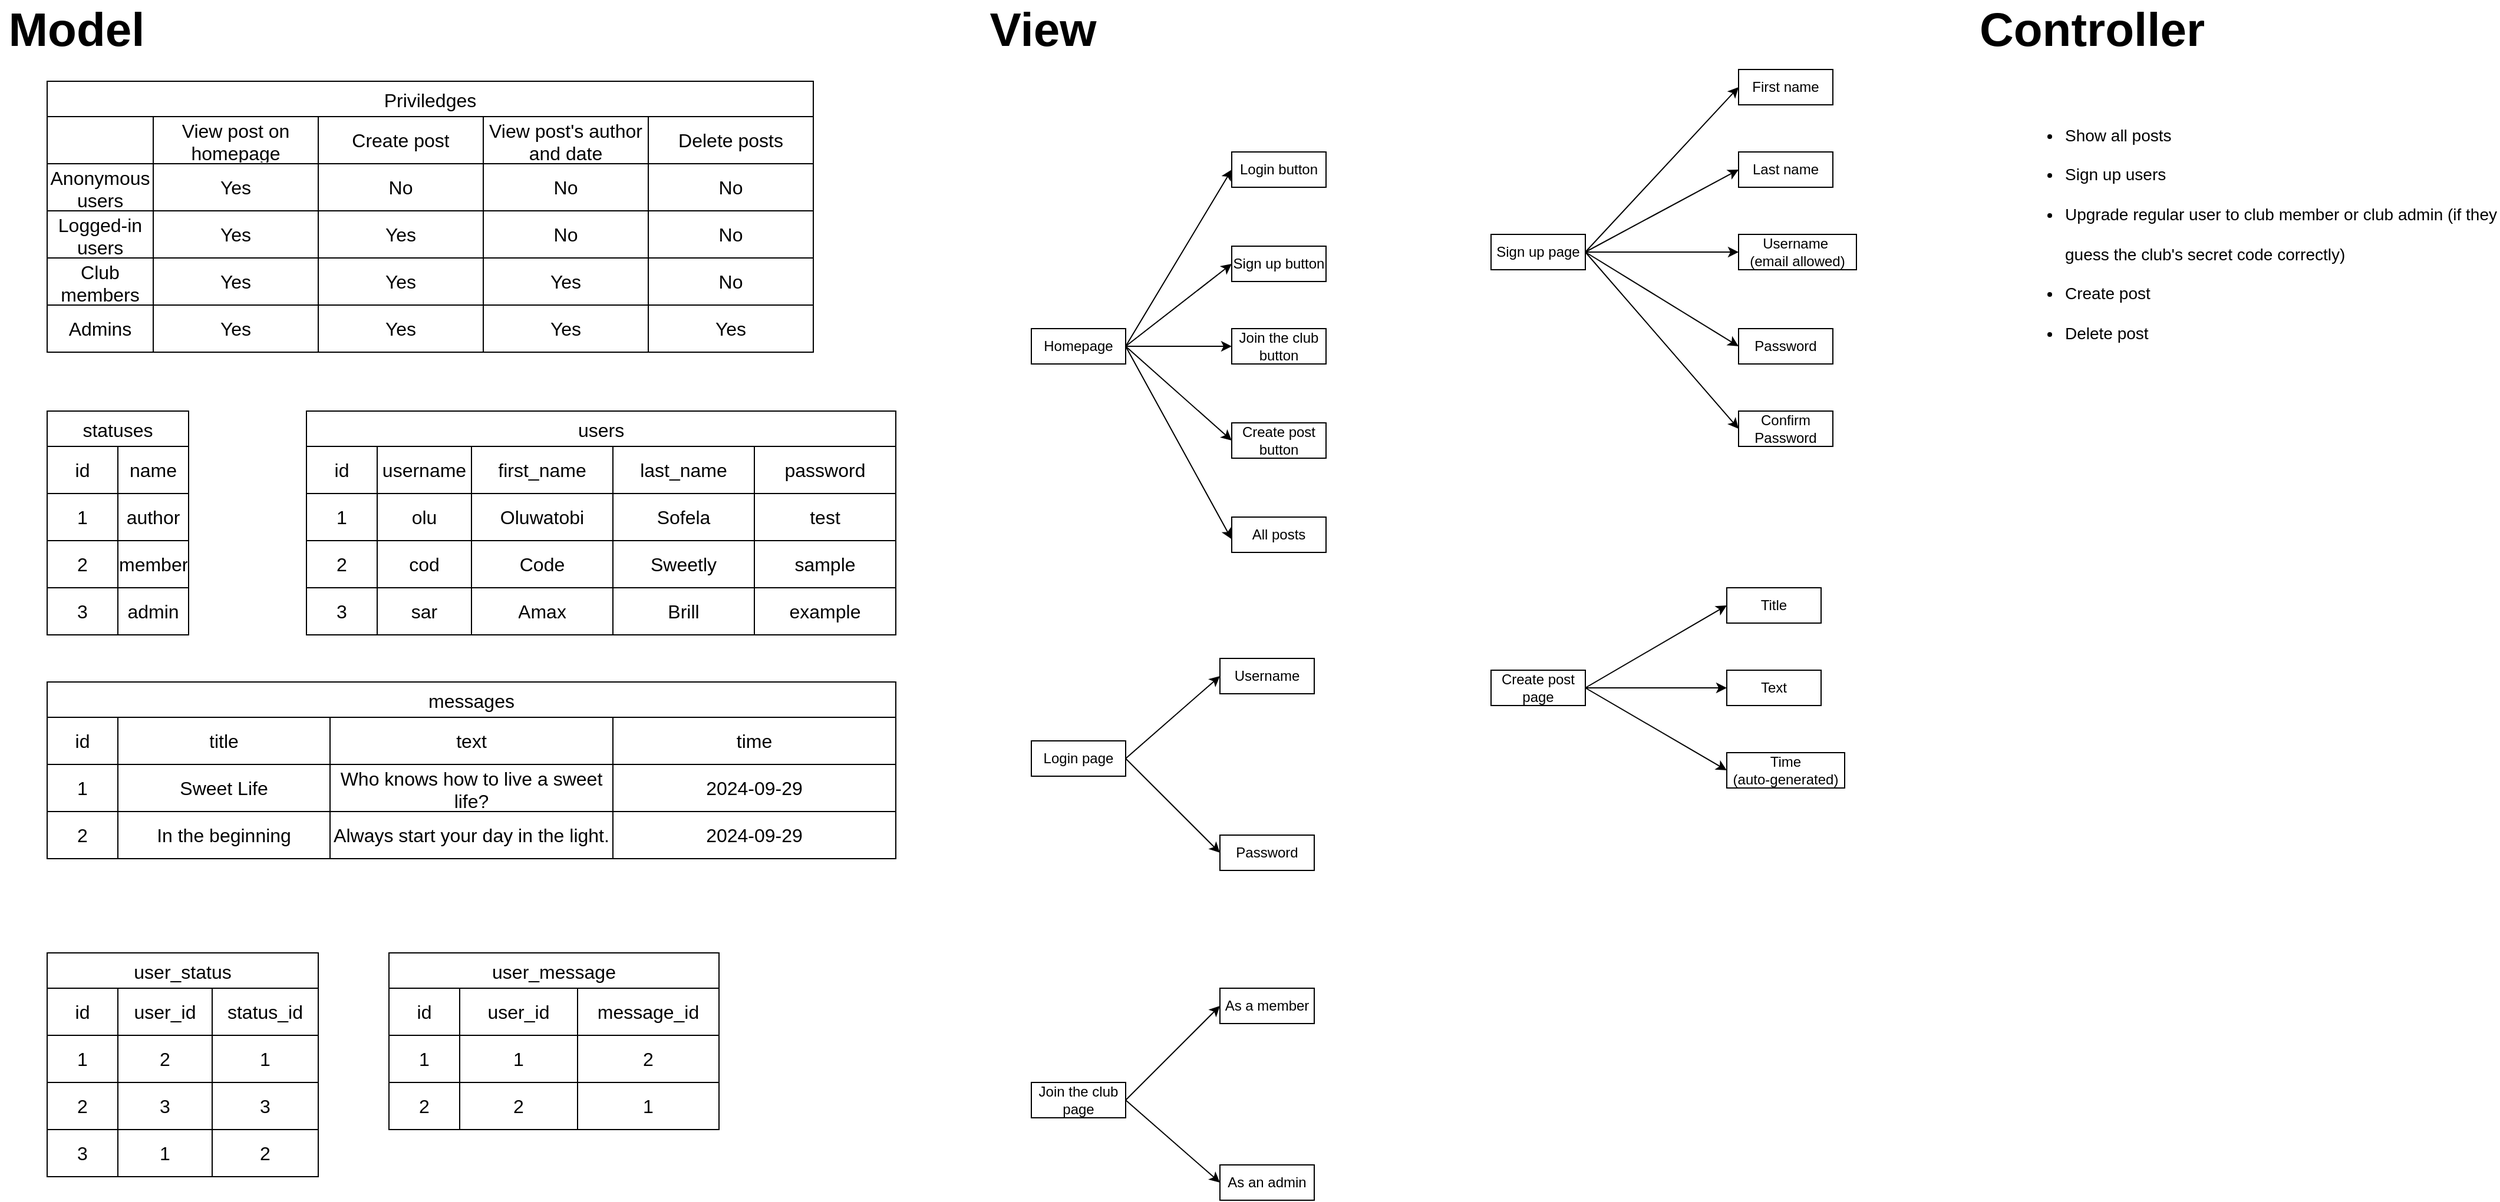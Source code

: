 <mxfile version="24.7.8">
  <diagram name="Page-1" id="1KTYMZF1maTuZgKKlsGn">
    <mxGraphModel dx="2229" dy="1554" grid="1" gridSize="10" guides="1" tooltips="1" connect="1" arrows="1" fold="1" page="1" pageScale="1" pageWidth="827" pageHeight="1169" math="0" shadow="0">
      <root>
        <mxCell id="0" />
        <mxCell id="1" parent="0" />
        <mxCell id="aSrqv01INdevFViTIgLu-1" value="statuses" style="shape=table;startSize=30;container=1;collapsible=0;childLayout=tableLayout;strokeColor=default;fontSize=16;" parent="1" vertex="1">
          <mxGeometry x="60" y="360" width="120" height="190" as="geometry" />
        </mxCell>
        <mxCell id="aSrqv01INdevFViTIgLu-2" value="" style="shape=tableRow;horizontal=0;startSize=0;swimlaneHead=0;swimlaneBody=0;strokeColor=inherit;top=0;left=0;bottom=0;right=0;collapsible=0;dropTarget=0;fillColor=none;points=[[0,0.5],[1,0.5]];portConstraint=eastwest;fontSize=16;" parent="aSrqv01INdevFViTIgLu-1" vertex="1">
          <mxGeometry y="30" width="120" height="40" as="geometry" />
        </mxCell>
        <mxCell id="aSrqv01INdevFViTIgLu-3" value="id" style="shape=partialRectangle;html=1;whiteSpace=wrap;connectable=0;strokeColor=inherit;overflow=hidden;fillColor=none;top=0;left=0;bottom=0;right=0;pointerEvents=1;fontSize=16;" parent="aSrqv01INdevFViTIgLu-2" vertex="1">
          <mxGeometry width="60" height="40" as="geometry">
            <mxRectangle width="60" height="40" as="alternateBounds" />
          </mxGeometry>
        </mxCell>
        <mxCell id="aSrqv01INdevFViTIgLu-4" value="name" style="shape=partialRectangle;html=1;whiteSpace=wrap;connectable=0;strokeColor=inherit;overflow=hidden;fillColor=none;top=0;left=0;bottom=0;right=0;pointerEvents=1;fontSize=16;" parent="aSrqv01INdevFViTIgLu-2" vertex="1">
          <mxGeometry x="60" width="60" height="40" as="geometry">
            <mxRectangle width="60" height="40" as="alternateBounds" />
          </mxGeometry>
        </mxCell>
        <mxCell id="aSrqv01INdevFViTIgLu-6" value="" style="shape=tableRow;horizontal=0;startSize=0;swimlaneHead=0;swimlaneBody=0;strokeColor=inherit;top=0;left=0;bottom=0;right=0;collapsible=0;dropTarget=0;fillColor=none;points=[[0,0.5],[1,0.5]];portConstraint=eastwest;fontSize=16;" parent="aSrqv01INdevFViTIgLu-1" vertex="1">
          <mxGeometry y="70" width="120" height="40" as="geometry" />
        </mxCell>
        <mxCell id="aSrqv01INdevFViTIgLu-7" value="1" style="shape=partialRectangle;html=1;whiteSpace=wrap;connectable=0;strokeColor=inherit;overflow=hidden;fillColor=none;top=0;left=0;bottom=0;right=0;pointerEvents=1;fontSize=16;" parent="aSrqv01INdevFViTIgLu-6" vertex="1">
          <mxGeometry width="60" height="40" as="geometry">
            <mxRectangle width="60" height="40" as="alternateBounds" />
          </mxGeometry>
        </mxCell>
        <mxCell id="aSrqv01INdevFViTIgLu-8" value="author" style="shape=partialRectangle;html=1;whiteSpace=wrap;connectable=0;strokeColor=inherit;overflow=hidden;fillColor=none;top=0;left=0;bottom=0;right=0;pointerEvents=1;fontSize=16;" parent="aSrqv01INdevFViTIgLu-6" vertex="1">
          <mxGeometry x="60" width="60" height="40" as="geometry">
            <mxRectangle width="60" height="40" as="alternateBounds" />
          </mxGeometry>
        </mxCell>
        <mxCell id="aSrqv01INdevFViTIgLu-10" value="" style="shape=tableRow;horizontal=0;startSize=0;swimlaneHead=0;swimlaneBody=0;strokeColor=inherit;top=0;left=0;bottom=0;right=0;collapsible=0;dropTarget=0;fillColor=none;points=[[0,0.5],[1,0.5]];portConstraint=eastwest;fontSize=16;" parent="aSrqv01INdevFViTIgLu-1" vertex="1">
          <mxGeometry y="110" width="120" height="40" as="geometry" />
        </mxCell>
        <mxCell id="aSrqv01INdevFViTIgLu-11" value="2" style="shape=partialRectangle;html=1;whiteSpace=wrap;connectable=0;strokeColor=inherit;overflow=hidden;fillColor=none;top=0;left=0;bottom=0;right=0;pointerEvents=1;fontSize=16;" parent="aSrqv01INdevFViTIgLu-10" vertex="1">
          <mxGeometry width="60" height="40" as="geometry">
            <mxRectangle width="60" height="40" as="alternateBounds" />
          </mxGeometry>
        </mxCell>
        <mxCell id="aSrqv01INdevFViTIgLu-12" value="member" style="shape=partialRectangle;html=1;whiteSpace=wrap;connectable=0;strokeColor=inherit;overflow=hidden;fillColor=none;top=0;left=0;bottom=0;right=0;pointerEvents=1;fontSize=16;" parent="aSrqv01INdevFViTIgLu-10" vertex="1">
          <mxGeometry x="60" width="60" height="40" as="geometry">
            <mxRectangle width="60" height="40" as="alternateBounds" />
          </mxGeometry>
        </mxCell>
        <mxCell id="aSrqv01INdevFViTIgLu-14" style="shape=tableRow;horizontal=0;startSize=0;swimlaneHead=0;swimlaneBody=0;strokeColor=inherit;top=0;left=0;bottom=0;right=0;collapsible=0;dropTarget=0;fillColor=none;points=[[0,0.5],[1,0.5]];portConstraint=eastwest;fontSize=16;" parent="aSrqv01INdevFViTIgLu-1" vertex="1">
          <mxGeometry y="150" width="120" height="40" as="geometry" />
        </mxCell>
        <mxCell id="aSrqv01INdevFViTIgLu-15" value="3" style="shape=partialRectangle;html=1;whiteSpace=wrap;connectable=0;strokeColor=inherit;overflow=hidden;fillColor=none;top=0;left=0;bottom=0;right=0;pointerEvents=1;fontSize=16;" parent="aSrqv01INdevFViTIgLu-14" vertex="1">
          <mxGeometry width="60" height="40" as="geometry">
            <mxRectangle width="60" height="40" as="alternateBounds" />
          </mxGeometry>
        </mxCell>
        <mxCell id="aSrqv01INdevFViTIgLu-16" value="admin" style="shape=partialRectangle;html=1;whiteSpace=wrap;connectable=0;strokeColor=inherit;overflow=hidden;fillColor=none;top=0;left=0;bottom=0;right=0;pointerEvents=1;fontSize=16;" parent="aSrqv01INdevFViTIgLu-14" vertex="1">
          <mxGeometry x="60" width="60" height="40" as="geometry">
            <mxRectangle width="60" height="40" as="alternateBounds" />
          </mxGeometry>
        </mxCell>
        <mxCell id="aSrqv01INdevFViTIgLu-33" value="Priviledges" style="shape=table;startSize=30;container=1;collapsible=0;childLayout=tableLayout;strokeColor=default;fontSize=16;" parent="1" vertex="1">
          <mxGeometry x="60" y="80" width="650" height="230" as="geometry" />
        </mxCell>
        <mxCell id="aSrqv01INdevFViTIgLu-34" value="" style="shape=tableRow;horizontal=0;startSize=0;swimlaneHead=0;swimlaneBody=0;strokeColor=inherit;top=0;left=0;bottom=0;right=0;collapsible=0;dropTarget=0;fillColor=none;points=[[0,0.5],[1,0.5]];portConstraint=eastwest;fontSize=16;" parent="aSrqv01INdevFViTIgLu-33" vertex="1">
          <mxGeometry y="30" width="650" height="40" as="geometry" />
        </mxCell>
        <mxCell id="aSrqv01INdevFViTIgLu-35" value="" style="shape=partialRectangle;html=1;whiteSpace=wrap;connectable=0;strokeColor=inherit;overflow=hidden;fillColor=none;top=0;left=0;bottom=0;right=0;pointerEvents=1;fontSize=16;" parent="aSrqv01INdevFViTIgLu-34" vertex="1">
          <mxGeometry width="90" height="40" as="geometry">
            <mxRectangle width="90" height="40" as="alternateBounds" />
          </mxGeometry>
        </mxCell>
        <mxCell id="aSrqv01INdevFViTIgLu-36" value="View post on homepage" style="shape=partialRectangle;html=1;whiteSpace=wrap;connectable=0;strokeColor=inherit;overflow=hidden;fillColor=none;top=0;left=0;bottom=0;right=0;pointerEvents=1;fontSize=16;" parent="aSrqv01INdevFViTIgLu-34" vertex="1">
          <mxGeometry x="90" width="140" height="40" as="geometry">
            <mxRectangle width="140" height="40" as="alternateBounds" />
          </mxGeometry>
        </mxCell>
        <mxCell id="aSrqv01INdevFViTIgLu-63" value="Create post" style="shape=partialRectangle;html=1;whiteSpace=wrap;connectable=0;strokeColor=inherit;overflow=hidden;fillColor=none;top=0;left=0;bottom=0;right=0;pointerEvents=1;fontSize=16;" parent="aSrqv01INdevFViTIgLu-34" vertex="1">
          <mxGeometry x="230" width="140" height="40" as="geometry">
            <mxRectangle width="140" height="40" as="alternateBounds" />
          </mxGeometry>
        </mxCell>
        <mxCell id="aSrqv01INdevFViTIgLu-37" value="View post&#39;s author and date" style="shape=partialRectangle;html=1;whiteSpace=wrap;connectable=0;strokeColor=inherit;overflow=hidden;fillColor=none;top=0;left=0;bottom=0;right=0;pointerEvents=1;fontSize=16;" parent="aSrqv01INdevFViTIgLu-34" vertex="1">
          <mxGeometry x="370" width="140" height="40" as="geometry">
            <mxRectangle width="140" height="40" as="alternateBounds" />
          </mxGeometry>
        </mxCell>
        <mxCell id="aSrqv01INdevFViTIgLu-58" value="Delete posts" style="shape=partialRectangle;html=1;whiteSpace=wrap;connectable=0;strokeColor=inherit;overflow=hidden;fillColor=none;top=0;left=0;bottom=0;right=0;pointerEvents=1;fontSize=16;" parent="aSrqv01INdevFViTIgLu-34" vertex="1">
          <mxGeometry x="510" width="140" height="40" as="geometry">
            <mxRectangle width="140" height="40" as="alternateBounds" />
          </mxGeometry>
        </mxCell>
        <mxCell id="aSrqv01INdevFViTIgLu-38" value="" style="shape=tableRow;horizontal=0;startSize=0;swimlaneHead=0;swimlaneBody=0;strokeColor=inherit;top=0;left=0;bottom=0;right=0;collapsible=0;dropTarget=0;fillColor=none;points=[[0,0.5],[1,0.5]];portConstraint=eastwest;fontSize=16;" parent="aSrqv01INdevFViTIgLu-33" vertex="1">
          <mxGeometry y="70" width="650" height="40" as="geometry" />
        </mxCell>
        <mxCell id="aSrqv01INdevFViTIgLu-39" value="Anonymous users" style="shape=partialRectangle;html=1;whiteSpace=wrap;connectable=0;strokeColor=inherit;overflow=hidden;fillColor=none;top=0;left=0;bottom=0;right=0;pointerEvents=1;fontSize=16;" parent="aSrqv01INdevFViTIgLu-38" vertex="1">
          <mxGeometry width="90" height="40" as="geometry">
            <mxRectangle width="90" height="40" as="alternateBounds" />
          </mxGeometry>
        </mxCell>
        <mxCell id="aSrqv01INdevFViTIgLu-40" value="Yes" style="shape=partialRectangle;html=1;whiteSpace=wrap;connectable=0;strokeColor=inherit;overflow=hidden;fillColor=none;top=0;left=0;bottom=0;right=0;pointerEvents=1;fontSize=16;" parent="aSrqv01INdevFViTIgLu-38" vertex="1">
          <mxGeometry x="90" width="140" height="40" as="geometry">
            <mxRectangle width="140" height="40" as="alternateBounds" />
          </mxGeometry>
        </mxCell>
        <mxCell id="aSrqv01INdevFViTIgLu-64" value="No" style="shape=partialRectangle;html=1;whiteSpace=wrap;connectable=0;strokeColor=inherit;overflow=hidden;fillColor=none;top=0;left=0;bottom=0;right=0;pointerEvents=1;fontSize=16;" parent="aSrqv01INdevFViTIgLu-38" vertex="1">
          <mxGeometry x="230" width="140" height="40" as="geometry">
            <mxRectangle width="140" height="40" as="alternateBounds" />
          </mxGeometry>
        </mxCell>
        <mxCell id="aSrqv01INdevFViTIgLu-41" value="No" style="shape=partialRectangle;html=1;whiteSpace=wrap;connectable=0;strokeColor=inherit;overflow=hidden;fillColor=none;top=0;left=0;bottom=0;right=0;pointerEvents=1;fontSize=16;" parent="aSrqv01INdevFViTIgLu-38" vertex="1">
          <mxGeometry x="370" width="140" height="40" as="geometry">
            <mxRectangle width="140" height="40" as="alternateBounds" />
          </mxGeometry>
        </mxCell>
        <mxCell id="aSrqv01INdevFViTIgLu-59" value="No" style="shape=partialRectangle;html=1;whiteSpace=wrap;connectable=0;strokeColor=inherit;overflow=hidden;fillColor=none;top=0;left=0;bottom=0;right=0;pointerEvents=1;fontSize=16;" parent="aSrqv01INdevFViTIgLu-38" vertex="1">
          <mxGeometry x="510" width="140" height="40" as="geometry">
            <mxRectangle width="140" height="40" as="alternateBounds" />
          </mxGeometry>
        </mxCell>
        <mxCell id="aSrqv01INdevFViTIgLu-42" value="" style="shape=tableRow;horizontal=0;startSize=0;swimlaneHead=0;swimlaneBody=0;strokeColor=inherit;top=0;left=0;bottom=0;right=0;collapsible=0;dropTarget=0;fillColor=none;points=[[0,0.5],[1,0.5]];portConstraint=eastwest;fontSize=16;" parent="aSrqv01INdevFViTIgLu-33" vertex="1">
          <mxGeometry y="110" width="650" height="40" as="geometry" />
        </mxCell>
        <mxCell id="aSrqv01INdevFViTIgLu-43" value="Logged-in users" style="shape=partialRectangle;html=1;whiteSpace=wrap;connectable=0;strokeColor=inherit;overflow=hidden;fillColor=none;top=0;left=0;bottom=0;right=0;pointerEvents=1;fontSize=16;" parent="aSrqv01INdevFViTIgLu-42" vertex="1">
          <mxGeometry width="90" height="40" as="geometry">
            <mxRectangle width="90" height="40" as="alternateBounds" />
          </mxGeometry>
        </mxCell>
        <mxCell id="aSrqv01INdevFViTIgLu-44" value="Yes" style="shape=partialRectangle;html=1;whiteSpace=wrap;connectable=0;strokeColor=inherit;overflow=hidden;fillColor=none;top=0;left=0;bottom=0;right=0;pointerEvents=1;fontSize=16;" parent="aSrqv01INdevFViTIgLu-42" vertex="1">
          <mxGeometry x="90" width="140" height="40" as="geometry">
            <mxRectangle width="140" height="40" as="alternateBounds" />
          </mxGeometry>
        </mxCell>
        <mxCell id="aSrqv01INdevFViTIgLu-65" value="Yes" style="shape=partialRectangle;html=1;whiteSpace=wrap;connectable=0;strokeColor=inherit;overflow=hidden;fillColor=none;top=0;left=0;bottom=0;right=0;pointerEvents=1;fontSize=16;" parent="aSrqv01INdevFViTIgLu-42" vertex="1">
          <mxGeometry x="230" width="140" height="40" as="geometry">
            <mxRectangle width="140" height="40" as="alternateBounds" />
          </mxGeometry>
        </mxCell>
        <mxCell id="aSrqv01INdevFViTIgLu-45" value="No" style="shape=partialRectangle;html=1;whiteSpace=wrap;connectable=0;strokeColor=inherit;overflow=hidden;fillColor=none;top=0;left=0;bottom=0;right=0;pointerEvents=1;fontSize=16;" parent="aSrqv01INdevFViTIgLu-42" vertex="1">
          <mxGeometry x="370" width="140" height="40" as="geometry">
            <mxRectangle width="140" height="40" as="alternateBounds" />
          </mxGeometry>
        </mxCell>
        <mxCell id="aSrqv01INdevFViTIgLu-60" value="No" style="shape=partialRectangle;html=1;whiteSpace=wrap;connectable=0;strokeColor=inherit;overflow=hidden;fillColor=none;top=0;left=0;bottom=0;right=0;pointerEvents=1;fontSize=16;" parent="aSrqv01INdevFViTIgLu-42" vertex="1">
          <mxGeometry x="510" width="140" height="40" as="geometry">
            <mxRectangle width="140" height="40" as="alternateBounds" />
          </mxGeometry>
        </mxCell>
        <mxCell id="aSrqv01INdevFViTIgLu-54" style="shape=tableRow;horizontal=0;startSize=0;swimlaneHead=0;swimlaneBody=0;strokeColor=inherit;top=0;left=0;bottom=0;right=0;collapsible=0;dropTarget=0;fillColor=none;points=[[0,0.5],[1,0.5]];portConstraint=eastwest;fontSize=16;" parent="aSrqv01INdevFViTIgLu-33" vertex="1">
          <mxGeometry y="150" width="650" height="40" as="geometry" />
        </mxCell>
        <mxCell id="aSrqv01INdevFViTIgLu-55" value="Club members" style="shape=partialRectangle;html=1;whiteSpace=wrap;connectable=0;strokeColor=inherit;overflow=hidden;fillColor=none;top=0;left=0;bottom=0;right=0;pointerEvents=1;fontSize=16;" parent="aSrqv01INdevFViTIgLu-54" vertex="1">
          <mxGeometry width="90" height="40" as="geometry">
            <mxRectangle width="90" height="40" as="alternateBounds" />
          </mxGeometry>
        </mxCell>
        <mxCell id="aSrqv01INdevFViTIgLu-56" value="Yes" style="shape=partialRectangle;html=1;whiteSpace=wrap;connectable=0;strokeColor=inherit;overflow=hidden;fillColor=none;top=0;left=0;bottom=0;right=0;pointerEvents=1;fontSize=16;" parent="aSrqv01INdevFViTIgLu-54" vertex="1">
          <mxGeometry x="90" width="140" height="40" as="geometry">
            <mxRectangle width="140" height="40" as="alternateBounds" />
          </mxGeometry>
        </mxCell>
        <mxCell id="aSrqv01INdevFViTIgLu-66" value="Yes" style="shape=partialRectangle;html=1;whiteSpace=wrap;connectable=0;strokeColor=inherit;overflow=hidden;fillColor=none;top=0;left=0;bottom=0;right=0;pointerEvents=1;fontSize=16;" parent="aSrqv01INdevFViTIgLu-54" vertex="1">
          <mxGeometry x="230" width="140" height="40" as="geometry">
            <mxRectangle width="140" height="40" as="alternateBounds" />
          </mxGeometry>
        </mxCell>
        <mxCell id="aSrqv01INdevFViTIgLu-57" value="Yes" style="shape=partialRectangle;html=1;whiteSpace=wrap;connectable=0;strokeColor=inherit;overflow=hidden;fillColor=none;top=0;left=0;bottom=0;right=0;pointerEvents=1;fontSize=16;" parent="aSrqv01INdevFViTIgLu-54" vertex="1">
          <mxGeometry x="370" width="140" height="40" as="geometry">
            <mxRectangle width="140" height="40" as="alternateBounds" />
          </mxGeometry>
        </mxCell>
        <mxCell id="aSrqv01INdevFViTIgLu-61" value="No" style="shape=partialRectangle;html=1;whiteSpace=wrap;connectable=0;strokeColor=inherit;overflow=hidden;fillColor=none;top=0;left=0;bottom=0;right=0;pointerEvents=1;fontSize=16;" parent="aSrqv01INdevFViTIgLu-54" vertex="1">
          <mxGeometry x="510" width="140" height="40" as="geometry">
            <mxRectangle width="140" height="40" as="alternateBounds" />
          </mxGeometry>
        </mxCell>
        <mxCell id="aSrqv01INdevFViTIgLu-50" style="shape=tableRow;horizontal=0;startSize=0;swimlaneHead=0;swimlaneBody=0;strokeColor=inherit;top=0;left=0;bottom=0;right=0;collapsible=0;dropTarget=0;fillColor=none;points=[[0,0.5],[1,0.5]];portConstraint=eastwest;fontSize=16;" parent="aSrqv01INdevFViTIgLu-33" vertex="1">
          <mxGeometry y="190" width="650" height="40" as="geometry" />
        </mxCell>
        <mxCell id="aSrqv01INdevFViTIgLu-51" value="Admins" style="shape=partialRectangle;html=1;whiteSpace=wrap;connectable=0;strokeColor=inherit;overflow=hidden;fillColor=none;top=0;left=0;bottom=0;right=0;pointerEvents=1;fontSize=16;" parent="aSrqv01INdevFViTIgLu-50" vertex="1">
          <mxGeometry width="90" height="40" as="geometry">
            <mxRectangle width="90" height="40" as="alternateBounds" />
          </mxGeometry>
        </mxCell>
        <mxCell id="aSrqv01INdevFViTIgLu-52" value="Yes" style="shape=partialRectangle;html=1;whiteSpace=wrap;connectable=0;strokeColor=inherit;overflow=hidden;fillColor=none;top=0;left=0;bottom=0;right=0;pointerEvents=1;fontSize=16;" parent="aSrqv01INdevFViTIgLu-50" vertex="1">
          <mxGeometry x="90" width="140" height="40" as="geometry">
            <mxRectangle width="140" height="40" as="alternateBounds" />
          </mxGeometry>
        </mxCell>
        <mxCell id="aSrqv01INdevFViTIgLu-67" value="Yes" style="shape=partialRectangle;html=1;whiteSpace=wrap;connectable=0;strokeColor=inherit;overflow=hidden;fillColor=none;top=0;left=0;bottom=0;right=0;pointerEvents=1;fontSize=16;" parent="aSrqv01INdevFViTIgLu-50" vertex="1">
          <mxGeometry x="230" width="140" height="40" as="geometry">
            <mxRectangle width="140" height="40" as="alternateBounds" />
          </mxGeometry>
        </mxCell>
        <mxCell id="aSrqv01INdevFViTIgLu-53" value="Yes" style="shape=partialRectangle;html=1;whiteSpace=wrap;connectable=0;strokeColor=inherit;overflow=hidden;fillColor=none;top=0;left=0;bottom=0;right=0;pointerEvents=1;fontSize=16;" parent="aSrqv01INdevFViTIgLu-50" vertex="1">
          <mxGeometry x="370" width="140" height="40" as="geometry">
            <mxRectangle width="140" height="40" as="alternateBounds" />
          </mxGeometry>
        </mxCell>
        <mxCell id="aSrqv01INdevFViTIgLu-62" value="Yes" style="shape=partialRectangle;html=1;whiteSpace=wrap;connectable=0;strokeColor=inherit;overflow=hidden;fillColor=none;top=0;left=0;bottom=0;right=0;pointerEvents=1;fontSize=16;" parent="aSrqv01INdevFViTIgLu-50" vertex="1">
          <mxGeometry x="510" width="140" height="40" as="geometry">
            <mxRectangle width="140" height="40" as="alternateBounds" />
          </mxGeometry>
        </mxCell>
        <mxCell id="aSrqv01INdevFViTIgLu-68" value="users" style="shape=table;startSize=30;container=1;collapsible=0;childLayout=tableLayout;strokeColor=default;fontSize=16;" parent="1" vertex="1">
          <mxGeometry x="280" y="360" width="500" height="190" as="geometry" />
        </mxCell>
        <mxCell id="aSrqv01INdevFViTIgLu-69" value="" style="shape=tableRow;horizontal=0;startSize=0;swimlaneHead=0;swimlaneBody=0;strokeColor=inherit;top=0;left=0;bottom=0;right=0;collapsible=0;dropTarget=0;fillColor=none;points=[[0,0.5],[1,0.5]];portConstraint=eastwest;fontSize=16;" parent="aSrqv01INdevFViTIgLu-68" vertex="1">
          <mxGeometry y="30" width="500" height="40" as="geometry" />
        </mxCell>
        <mxCell id="aSrqv01INdevFViTIgLu-70" value="id" style="shape=partialRectangle;html=1;whiteSpace=wrap;connectable=0;strokeColor=inherit;overflow=hidden;fillColor=none;top=0;left=0;bottom=0;right=0;pointerEvents=1;fontSize=16;" parent="aSrqv01INdevFViTIgLu-69" vertex="1">
          <mxGeometry width="60" height="40" as="geometry">
            <mxRectangle width="60" height="40" as="alternateBounds" />
          </mxGeometry>
        </mxCell>
        <mxCell id="aSrqv01INdevFViTIgLu-71" value="username" style="shape=partialRectangle;html=1;whiteSpace=wrap;connectable=0;strokeColor=inherit;overflow=hidden;fillColor=none;top=0;left=0;bottom=0;right=0;pointerEvents=1;fontSize=16;" parent="aSrqv01INdevFViTIgLu-69" vertex="1">
          <mxGeometry x="60" width="80" height="40" as="geometry">
            <mxRectangle width="80" height="40" as="alternateBounds" />
          </mxGeometry>
        </mxCell>
        <mxCell id="aSrqv01INdevFViTIgLu-72" value="first_name" style="shape=partialRectangle;html=1;whiteSpace=wrap;connectable=0;strokeColor=inherit;overflow=hidden;fillColor=none;top=0;left=0;bottom=0;right=0;pointerEvents=1;fontSize=16;" parent="aSrqv01INdevFViTIgLu-69" vertex="1">
          <mxGeometry x="140" width="120" height="40" as="geometry">
            <mxRectangle width="120" height="40" as="alternateBounds" />
          </mxGeometry>
        </mxCell>
        <mxCell id="aSrqv01INdevFViTIgLu-81" value="last_name" style="shape=partialRectangle;html=1;whiteSpace=wrap;connectable=0;strokeColor=inherit;overflow=hidden;fillColor=none;top=0;left=0;bottom=0;right=0;pointerEvents=1;fontSize=16;" parent="aSrqv01INdevFViTIgLu-69" vertex="1">
          <mxGeometry x="260" width="120" height="40" as="geometry">
            <mxRectangle width="120" height="40" as="alternateBounds" />
          </mxGeometry>
        </mxCell>
        <mxCell id="aSrqv01INdevFViTIgLu-84" value="password" style="shape=partialRectangle;html=1;whiteSpace=wrap;connectable=0;strokeColor=inherit;overflow=hidden;fillColor=none;top=0;left=0;bottom=0;right=0;pointerEvents=1;fontSize=16;" parent="aSrqv01INdevFViTIgLu-69" vertex="1">
          <mxGeometry x="380" width="120" height="40" as="geometry">
            <mxRectangle width="120" height="40" as="alternateBounds" />
          </mxGeometry>
        </mxCell>
        <mxCell id="aSrqv01INdevFViTIgLu-73" value="" style="shape=tableRow;horizontal=0;startSize=0;swimlaneHead=0;swimlaneBody=0;strokeColor=inherit;top=0;left=0;bottom=0;right=0;collapsible=0;dropTarget=0;fillColor=none;points=[[0,0.5],[1,0.5]];portConstraint=eastwest;fontSize=16;" parent="aSrqv01INdevFViTIgLu-68" vertex="1">
          <mxGeometry y="70" width="500" height="40" as="geometry" />
        </mxCell>
        <mxCell id="aSrqv01INdevFViTIgLu-74" value="1" style="shape=partialRectangle;html=1;whiteSpace=wrap;connectable=0;strokeColor=inherit;overflow=hidden;fillColor=none;top=0;left=0;bottom=0;right=0;pointerEvents=1;fontSize=16;" parent="aSrqv01INdevFViTIgLu-73" vertex="1">
          <mxGeometry width="60" height="40" as="geometry">
            <mxRectangle width="60" height="40" as="alternateBounds" />
          </mxGeometry>
        </mxCell>
        <mxCell id="aSrqv01INdevFViTIgLu-75" value="olu" style="shape=partialRectangle;html=1;whiteSpace=wrap;connectable=0;strokeColor=inherit;overflow=hidden;fillColor=none;top=0;left=0;bottom=0;right=0;pointerEvents=1;fontSize=16;" parent="aSrqv01INdevFViTIgLu-73" vertex="1">
          <mxGeometry x="60" width="80" height="40" as="geometry">
            <mxRectangle width="80" height="40" as="alternateBounds" />
          </mxGeometry>
        </mxCell>
        <mxCell id="aSrqv01INdevFViTIgLu-76" value="Oluwatobi" style="shape=partialRectangle;html=1;whiteSpace=wrap;connectable=0;strokeColor=inherit;overflow=hidden;fillColor=none;top=0;left=0;bottom=0;right=0;pointerEvents=1;fontSize=16;" parent="aSrqv01INdevFViTIgLu-73" vertex="1">
          <mxGeometry x="140" width="120" height="40" as="geometry">
            <mxRectangle width="120" height="40" as="alternateBounds" />
          </mxGeometry>
        </mxCell>
        <mxCell id="aSrqv01INdevFViTIgLu-82" value="Sofela" style="shape=partialRectangle;html=1;whiteSpace=wrap;connectable=0;strokeColor=inherit;overflow=hidden;fillColor=none;top=0;left=0;bottom=0;right=0;pointerEvents=1;fontSize=16;" parent="aSrqv01INdevFViTIgLu-73" vertex="1">
          <mxGeometry x="260" width="120" height="40" as="geometry">
            <mxRectangle width="120" height="40" as="alternateBounds" />
          </mxGeometry>
        </mxCell>
        <mxCell id="aSrqv01INdevFViTIgLu-85" value="test" style="shape=partialRectangle;html=1;whiteSpace=wrap;connectable=0;strokeColor=inherit;overflow=hidden;fillColor=none;top=0;left=0;bottom=0;right=0;pointerEvents=1;fontSize=16;" parent="aSrqv01INdevFViTIgLu-73" vertex="1">
          <mxGeometry x="380" width="120" height="40" as="geometry">
            <mxRectangle width="120" height="40" as="alternateBounds" />
          </mxGeometry>
        </mxCell>
        <mxCell id="aSrqv01INdevFViTIgLu-77" value="" style="shape=tableRow;horizontal=0;startSize=0;swimlaneHead=0;swimlaneBody=0;strokeColor=inherit;top=0;left=0;bottom=0;right=0;collapsible=0;dropTarget=0;fillColor=none;points=[[0,0.5],[1,0.5]];portConstraint=eastwest;fontSize=16;" parent="aSrqv01INdevFViTIgLu-68" vertex="1">
          <mxGeometry y="110" width="500" height="40" as="geometry" />
        </mxCell>
        <mxCell id="aSrqv01INdevFViTIgLu-78" value="2" style="shape=partialRectangle;html=1;whiteSpace=wrap;connectable=0;strokeColor=inherit;overflow=hidden;fillColor=none;top=0;left=0;bottom=0;right=0;pointerEvents=1;fontSize=16;" parent="aSrqv01INdevFViTIgLu-77" vertex="1">
          <mxGeometry width="60" height="40" as="geometry">
            <mxRectangle width="60" height="40" as="alternateBounds" />
          </mxGeometry>
        </mxCell>
        <mxCell id="aSrqv01INdevFViTIgLu-79" value="cod" style="shape=partialRectangle;html=1;whiteSpace=wrap;connectable=0;strokeColor=inherit;overflow=hidden;fillColor=none;top=0;left=0;bottom=0;right=0;pointerEvents=1;fontSize=16;" parent="aSrqv01INdevFViTIgLu-77" vertex="1">
          <mxGeometry x="60" width="80" height="40" as="geometry">
            <mxRectangle width="80" height="40" as="alternateBounds" />
          </mxGeometry>
        </mxCell>
        <mxCell id="aSrqv01INdevFViTIgLu-80" value="Code" style="shape=partialRectangle;html=1;whiteSpace=wrap;connectable=0;strokeColor=inherit;overflow=hidden;fillColor=none;top=0;left=0;bottom=0;right=0;pointerEvents=1;fontSize=16;" parent="aSrqv01INdevFViTIgLu-77" vertex="1">
          <mxGeometry x="140" width="120" height="40" as="geometry">
            <mxRectangle width="120" height="40" as="alternateBounds" />
          </mxGeometry>
        </mxCell>
        <mxCell id="aSrqv01INdevFViTIgLu-83" value="Sweetly" style="shape=partialRectangle;html=1;whiteSpace=wrap;connectable=0;strokeColor=inherit;overflow=hidden;fillColor=none;top=0;left=0;bottom=0;right=0;pointerEvents=1;fontSize=16;" parent="aSrqv01INdevFViTIgLu-77" vertex="1">
          <mxGeometry x="260" width="120" height="40" as="geometry">
            <mxRectangle width="120" height="40" as="alternateBounds" />
          </mxGeometry>
        </mxCell>
        <mxCell id="aSrqv01INdevFViTIgLu-86" value="sample" style="shape=partialRectangle;html=1;whiteSpace=wrap;connectable=0;strokeColor=inherit;overflow=hidden;fillColor=none;top=0;left=0;bottom=0;right=0;pointerEvents=1;fontSize=16;" parent="aSrqv01INdevFViTIgLu-77" vertex="1">
          <mxGeometry x="380" width="120" height="40" as="geometry">
            <mxRectangle width="120" height="40" as="alternateBounds" />
          </mxGeometry>
        </mxCell>
        <mxCell id="aSrqv01INdevFViTIgLu-133" style="shape=tableRow;horizontal=0;startSize=0;swimlaneHead=0;swimlaneBody=0;strokeColor=inherit;top=0;left=0;bottom=0;right=0;collapsible=0;dropTarget=0;fillColor=none;points=[[0,0.5],[1,0.5]];portConstraint=eastwest;fontSize=16;" parent="aSrqv01INdevFViTIgLu-68" vertex="1">
          <mxGeometry y="150" width="500" height="40" as="geometry" />
        </mxCell>
        <mxCell id="aSrqv01INdevFViTIgLu-134" value="3" style="shape=partialRectangle;html=1;whiteSpace=wrap;connectable=0;strokeColor=inherit;overflow=hidden;fillColor=none;top=0;left=0;bottom=0;right=0;pointerEvents=1;fontSize=16;" parent="aSrqv01INdevFViTIgLu-133" vertex="1">
          <mxGeometry width="60" height="40" as="geometry">
            <mxRectangle width="60" height="40" as="alternateBounds" />
          </mxGeometry>
        </mxCell>
        <mxCell id="aSrqv01INdevFViTIgLu-135" value="sar" style="shape=partialRectangle;html=1;whiteSpace=wrap;connectable=0;strokeColor=inherit;overflow=hidden;fillColor=none;top=0;left=0;bottom=0;right=0;pointerEvents=1;fontSize=16;" parent="aSrqv01INdevFViTIgLu-133" vertex="1">
          <mxGeometry x="60" width="80" height="40" as="geometry">
            <mxRectangle width="80" height="40" as="alternateBounds" />
          </mxGeometry>
        </mxCell>
        <mxCell id="aSrqv01INdevFViTIgLu-136" value="Amax" style="shape=partialRectangle;html=1;whiteSpace=wrap;connectable=0;strokeColor=inherit;overflow=hidden;fillColor=none;top=0;left=0;bottom=0;right=0;pointerEvents=1;fontSize=16;" parent="aSrqv01INdevFViTIgLu-133" vertex="1">
          <mxGeometry x="140" width="120" height="40" as="geometry">
            <mxRectangle width="120" height="40" as="alternateBounds" />
          </mxGeometry>
        </mxCell>
        <mxCell id="aSrqv01INdevFViTIgLu-137" value="Brill" style="shape=partialRectangle;html=1;whiteSpace=wrap;connectable=0;strokeColor=inherit;overflow=hidden;fillColor=none;top=0;left=0;bottom=0;right=0;pointerEvents=1;fontSize=16;" parent="aSrqv01INdevFViTIgLu-133" vertex="1">
          <mxGeometry x="260" width="120" height="40" as="geometry">
            <mxRectangle width="120" height="40" as="alternateBounds" />
          </mxGeometry>
        </mxCell>
        <mxCell id="aSrqv01INdevFViTIgLu-138" value="example" style="shape=partialRectangle;html=1;whiteSpace=wrap;connectable=0;strokeColor=inherit;overflow=hidden;fillColor=none;top=0;left=0;bottom=0;right=0;pointerEvents=1;fontSize=16;" parent="aSrqv01INdevFViTIgLu-133" vertex="1">
          <mxGeometry x="380" width="120" height="40" as="geometry">
            <mxRectangle width="120" height="40" as="alternateBounds" />
          </mxGeometry>
        </mxCell>
        <mxCell id="aSrqv01INdevFViTIgLu-87" value="messages" style="shape=table;startSize=30;container=1;collapsible=0;childLayout=tableLayout;strokeColor=default;fontSize=16;" parent="1" vertex="1">
          <mxGeometry x="60" y="590" width="720" height="150" as="geometry" />
        </mxCell>
        <mxCell id="aSrqv01INdevFViTIgLu-88" value="" style="shape=tableRow;horizontal=0;startSize=0;swimlaneHead=0;swimlaneBody=0;strokeColor=inherit;top=0;left=0;bottom=0;right=0;collapsible=0;dropTarget=0;fillColor=none;points=[[0,0.5],[1,0.5]];portConstraint=eastwest;fontSize=16;" parent="aSrqv01INdevFViTIgLu-87" vertex="1">
          <mxGeometry y="30" width="720" height="40" as="geometry" />
        </mxCell>
        <mxCell id="aSrqv01INdevFViTIgLu-89" value="id" style="shape=partialRectangle;html=1;whiteSpace=wrap;connectable=0;strokeColor=inherit;overflow=hidden;fillColor=none;top=0;left=0;bottom=0;right=0;pointerEvents=1;fontSize=16;" parent="aSrqv01INdevFViTIgLu-88" vertex="1">
          <mxGeometry width="60" height="40" as="geometry">
            <mxRectangle width="60" height="40" as="alternateBounds" />
          </mxGeometry>
        </mxCell>
        <mxCell id="aSrqv01INdevFViTIgLu-90" value="title" style="shape=partialRectangle;html=1;whiteSpace=wrap;connectable=0;strokeColor=inherit;overflow=hidden;fillColor=none;top=0;left=0;bottom=0;right=0;pointerEvents=1;fontSize=16;" parent="aSrqv01INdevFViTIgLu-88" vertex="1">
          <mxGeometry x="60" width="180" height="40" as="geometry">
            <mxRectangle width="180" height="40" as="alternateBounds" />
          </mxGeometry>
        </mxCell>
        <mxCell id="aSrqv01INdevFViTIgLu-91" value="text" style="shape=partialRectangle;html=1;whiteSpace=wrap;connectable=0;strokeColor=inherit;overflow=hidden;fillColor=none;top=0;left=0;bottom=0;right=0;pointerEvents=1;fontSize=16;" parent="aSrqv01INdevFViTIgLu-88" vertex="1">
          <mxGeometry x="240" width="240" height="40" as="geometry">
            <mxRectangle width="240" height="40" as="alternateBounds" />
          </mxGeometry>
        </mxCell>
        <mxCell id="aSrqv01INdevFViTIgLu-100" value="time" style="shape=partialRectangle;html=1;whiteSpace=wrap;connectable=0;strokeColor=inherit;overflow=hidden;fillColor=none;top=0;left=0;bottom=0;right=0;pointerEvents=1;fontSize=16;" parent="aSrqv01INdevFViTIgLu-88" vertex="1">
          <mxGeometry x="480" width="240" height="40" as="geometry">
            <mxRectangle width="240" height="40" as="alternateBounds" />
          </mxGeometry>
        </mxCell>
        <mxCell id="aSrqv01INdevFViTIgLu-92" value="" style="shape=tableRow;horizontal=0;startSize=0;swimlaneHead=0;swimlaneBody=0;strokeColor=inherit;top=0;left=0;bottom=0;right=0;collapsible=0;dropTarget=0;fillColor=none;points=[[0,0.5],[1,0.5]];portConstraint=eastwest;fontSize=16;" parent="aSrqv01INdevFViTIgLu-87" vertex="1">
          <mxGeometry y="70" width="720" height="40" as="geometry" />
        </mxCell>
        <mxCell id="aSrqv01INdevFViTIgLu-93" value="1" style="shape=partialRectangle;html=1;whiteSpace=wrap;connectable=0;strokeColor=inherit;overflow=hidden;fillColor=none;top=0;left=0;bottom=0;right=0;pointerEvents=1;fontSize=16;" parent="aSrqv01INdevFViTIgLu-92" vertex="1">
          <mxGeometry width="60" height="40" as="geometry">
            <mxRectangle width="60" height="40" as="alternateBounds" />
          </mxGeometry>
        </mxCell>
        <mxCell id="aSrqv01INdevFViTIgLu-94" value="Sweet Life" style="shape=partialRectangle;html=1;whiteSpace=wrap;connectable=0;strokeColor=inherit;overflow=hidden;fillColor=none;top=0;left=0;bottom=0;right=0;pointerEvents=1;fontSize=16;" parent="aSrqv01INdevFViTIgLu-92" vertex="1">
          <mxGeometry x="60" width="180" height="40" as="geometry">
            <mxRectangle width="180" height="40" as="alternateBounds" />
          </mxGeometry>
        </mxCell>
        <mxCell id="aSrqv01INdevFViTIgLu-95" value="Who knows how to live a sweet life?" style="shape=partialRectangle;html=1;whiteSpace=wrap;connectable=0;strokeColor=inherit;overflow=hidden;fillColor=none;top=0;left=0;bottom=0;right=0;pointerEvents=1;fontSize=16;" parent="aSrqv01INdevFViTIgLu-92" vertex="1">
          <mxGeometry x="240" width="240" height="40" as="geometry">
            <mxRectangle width="240" height="40" as="alternateBounds" />
          </mxGeometry>
        </mxCell>
        <mxCell id="aSrqv01INdevFViTIgLu-101" value="2024-09-29" style="shape=partialRectangle;html=1;whiteSpace=wrap;connectable=0;strokeColor=inherit;overflow=hidden;fillColor=none;top=0;left=0;bottom=0;right=0;pointerEvents=1;fontSize=16;" parent="aSrqv01INdevFViTIgLu-92" vertex="1">
          <mxGeometry x="480" width="240" height="40" as="geometry">
            <mxRectangle width="240" height="40" as="alternateBounds" />
          </mxGeometry>
        </mxCell>
        <mxCell id="aSrqv01INdevFViTIgLu-96" value="" style="shape=tableRow;horizontal=0;startSize=0;swimlaneHead=0;swimlaneBody=0;strokeColor=inherit;top=0;left=0;bottom=0;right=0;collapsible=0;dropTarget=0;fillColor=none;points=[[0,0.5],[1,0.5]];portConstraint=eastwest;fontSize=16;" parent="aSrqv01INdevFViTIgLu-87" vertex="1">
          <mxGeometry y="110" width="720" height="40" as="geometry" />
        </mxCell>
        <mxCell id="aSrqv01INdevFViTIgLu-97" value="2" style="shape=partialRectangle;html=1;whiteSpace=wrap;connectable=0;strokeColor=inherit;overflow=hidden;fillColor=none;top=0;left=0;bottom=0;right=0;pointerEvents=1;fontSize=16;" parent="aSrqv01INdevFViTIgLu-96" vertex="1">
          <mxGeometry width="60" height="40" as="geometry">
            <mxRectangle width="60" height="40" as="alternateBounds" />
          </mxGeometry>
        </mxCell>
        <mxCell id="aSrqv01INdevFViTIgLu-98" value="In the beginning" style="shape=partialRectangle;html=1;whiteSpace=wrap;connectable=0;strokeColor=inherit;overflow=hidden;fillColor=none;top=0;left=0;bottom=0;right=0;pointerEvents=1;fontSize=16;" parent="aSrqv01INdevFViTIgLu-96" vertex="1">
          <mxGeometry x="60" width="180" height="40" as="geometry">
            <mxRectangle width="180" height="40" as="alternateBounds" />
          </mxGeometry>
        </mxCell>
        <mxCell id="aSrqv01INdevFViTIgLu-99" value="Always start your day in the light." style="shape=partialRectangle;html=1;whiteSpace=wrap;connectable=0;strokeColor=inherit;overflow=hidden;fillColor=none;top=0;left=0;bottom=0;right=0;pointerEvents=1;fontSize=16;" parent="aSrqv01INdevFViTIgLu-96" vertex="1">
          <mxGeometry x="240" width="240" height="40" as="geometry">
            <mxRectangle width="240" height="40" as="alternateBounds" />
          </mxGeometry>
        </mxCell>
        <mxCell id="aSrqv01INdevFViTIgLu-102" value="2024-09-29" style="shape=partialRectangle;html=1;whiteSpace=wrap;connectable=0;strokeColor=inherit;overflow=hidden;fillColor=none;top=0;left=0;bottom=0;right=0;pointerEvents=1;fontSize=16;" parent="aSrqv01INdevFViTIgLu-96" vertex="1">
          <mxGeometry x="480" width="240" height="40" as="geometry">
            <mxRectangle width="240" height="40" as="alternateBounds" />
          </mxGeometry>
        </mxCell>
        <mxCell id="aSrqv01INdevFViTIgLu-103" value="user_status" style="shape=table;startSize=30;container=1;collapsible=0;childLayout=tableLayout;strokeColor=default;fontSize=16;" parent="1" vertex="1">
          <mxGeometry x="60" y="820" width="230" height="190" as="geometry" />
        </mxCell>
        <mxCell id="aSrqv01INdevFViTIgLu-104" value="" style="shape=tableRow;horizontal=0;startSize=0;swimlaneHead=0;swimlaneBody=0;strokeColor=inherit;top=0;left=0;bottom=0;right=0;collapsible=0;dropTarget=0;fillColor=none;points=[[0,0.5],[1,0.5]];portConstraint=eastwest;fontSize=16;" parent="aSrqv01INdevFViTIgLu-103" vertex="1">
          <mxGeometry y="30" width="230" height="40" as="geometry" />
        </mxCell>
        <mxCell id="aSrqv01INdevFViTIgLu-105" value="id" style="shape=partialRectangle;html=1;whiteSpace=wrap;connectable=0;strokeColor=inherit;overflow=hidden;fillColor=none;top=0;left=0;bottom=0;right=0;pointerEvents=1;fontSize=16;" parent="aSrqv01INdevFViTIgLu-104" vertex="1">
          <mxGeometry width="60" height="40" as="geometry">
            <mxRectangle width="60" height="40" as="alternateBounds" />
          </mxGeometry>
        </mxCell>
        <mxCell id="aSrqv01INdevFViTIgLu-106" value="user_id" style="shape=partialRectangle;html=1;whiteSpace=wrap;connectable=0;strokeColor=inherit;overflow=hidden;fillColor=none;top=0;left=0;bottom=0;right=0;pointerEvents=1;fontSize=16;" parent="aSrqv01INdevFViTIgLu-104" vertex="1">
          <mxGeometry x="60" width="80" height="40" as="geometry">
            <mxRectangle width="80" height="40" as="alternateBounds" />
          </mxGeometry>
        </mxCell>
        <mxCell id="aSrqv01INdevFViTIgLu-107" value="status_id" style="shape=partialRectangle;html=1;whiteSpace=wrap;connectable=0;strokeColor=inherit;overflow=hidden;fillColor=none;top=0;left=0;bottom=0;right=0;pointerEvents=1;fontSize=16;" parent="aSrqv01INdevFViTIgLu-104" vertex="1">
          <mxGeometry x="140" width="90" height="40" as="geometry">
            <mxRectangle width="90" height="40" as="alternateBounds" />
          </mxGeometry>
        </mxCell>
        <mxCell id="aSrqv01INdevFViTIgLu-108" value="" style="shape=tableRow;horizontal=0;startSize=0;swimlaneHead=0;swimlaneBody=0;strokeColor=inherit;top=0;left=0;bottom=0;right=0;collapsible=0;dropTarget=0;fillColor=none;points=[[0,0.5],[1,0.5]];portConstraint=eastwest;fontSize=16;" parent="aSrqv01INdevFViTIgLu-103" vertex="1">
          <mxGeometry y="70" width="230" height="40" as="geometry" />
        </mxCell>
        <mxCell id="aSrqv01INdevFViTIgLu-109" value="1" style="shape=partialRectangle;html=1;whiteSpace=wrap;connectable=0;strokeColor=inherit;overflow=hidden;fillColor=none;top=0;left=0;bottom=0;right=0;pointerEvents=1;fontSize=16;" parent="aSrqv01INdevFViTIgLu-108" vertex="1">
          <mxGeometry width="60" height="40" as="geometry">
            <mxRectangle width="60" height="40" as="alternateBounds" />
          </mxGeometry>
        </mxCell>
        <mxCell id="aSrqv01INdevFViTIgLu-110" value="2" style="shape=partialRectangle;html=1;whiteSpace=wrap;connectable=0;strokeColor=inherit;overflow=hidden;fillColor=none;top=0;left=0;bottom=0;right=0;pointerEvents=1;fontSize=16;" parent="aSrqv01INdevFViTIgLu-108" vertex="1">
          <mxGeometry x="60" width="80" height="40" as="geometry">
            <mxRectangle width="80" height="40" as="alternateBounds" />
          </mxGeometry>
        </mxCell>
        <mxCell id="aSrqv01INdevFViTIgLu-111" value="1" style="shape=partialRectangle;html=1;whiteSpace=wrap;connectable=0;strokeColor=inherit;overflow=hidden;fillColor=none;top=0;left=0;bottom=0;right=0;pointerEvents=1;fontSize=16;" parent="aSrqv01INdevFViTIgLu-108" vertex="1">
          <mxGeometry x="140" width="90" height="40" as="geometry">
            <mxRectangle width="90" height="40" as="alternateBounds" />
          </mxGeometry>
        </mxCell>
        <mxCell id="aSrqv01INdevFViTIgLu-112" value="" style="shape=tableRow;horizontal=0;startSize=0;swimlaneHead=0;swimlaneBody=0;strokeColor=inherit;top=0;left=0;bottom=0;right=0;collapsible=0;dropTarget=0;fillColor=none;points=[[0,0.5],[1,0.5]];portConstraint=eastwest;fontSize=16;" parent="aSrqv01INdevFViTIgLu-103" vertex="1">
          <mxGeometry y="110" width="230" height="40" as="geometry" />
        </mxCell>
        <mxCell id="aSrqv01INdevFViTIgLu-113" value="2" style="shape=partialRectangle;html=1;whiteSpace=wrap;connectable=0;strokeColor=inherit;overflow=hidden;fillColor=none;top=0;left=0;bottom=0;right=0;pointerEvents=1;fontSize=16;" parent="aSrqv01INdevFViTIgLu-112" vertex="1">
          <mxGeometry width="60" height="40" as="geometry">
            <mxRectangle width="60" height="40" as="alternateBounds" />
          </mxGeometry>
        </mxCell>
        <mxCell id="aSrqv01INdevFViTIgLu-114" value="3" style="shape=partialRectangle;html=1;whiteSpace=wrap;connectable=0;strokeColor=inherit;overflow=hidden;fillColor=none;top=0;left=0;bottom=0;right=0;pointerEvents=1;fontSize=16;" parent="aSrqv01INdevFViTIgLu-112" vertex="1">
          <mxGeometry x="60" width="80" height="40" as="geometry">
            <mxRectangle width="80" height="40" as="alternateBounds" />
          </mxGeometry>
        </mxCell>
        <mxCell id="aSrqv01INdevFViTIgLu-115" value="3" style="shape=partialRectangle;html=1;whiteSpace=wrap;connectable=0;strokeColor=inherit;overflow=hidden;fillColor=none;top=0;left=0;bottom=0;right=0;pointerEvents=1;fontSize=16;" parent="aSrqv01INdevFViTIgLu-112" vertex="1">
          <mxGeometry x="140" width="90" height="40" as="geometry">
            <mxRectangle width="90" height="40" as="alternateBounds" />
          </mxGeometry>
        </mxCell>
        <mxCell id="aSrqv01INdevFViTIgLu-129" style="shape=tableRow;horizontal=0;startSize=0;swimlaneHead=0;swimlaneBody=0;strokeColor=inherit;top=0;left=0;bottom=0;right=0;collapsible=0;dropTarget=0;fillColor=none;points=[[0,0.5],[1,0.5]];portConstraint=eastwest;fontSize=16;" parent="aSrqv01INdevFViTIgLu-103" vertex="1">
          <mxGeometry y="150" width="230" height="40" as="geometry" />
        </mxCell>
        <mxCell id="aSrqv01INdevFViTIgLu-130" value="3" style="shape=partialRectangle;html=1;whiteSpace=wrap;connectable=0;strokeColor=inherit;overflow=hidden;fillColor=none;top=0;left=0;bottom=0;right=0;pointerEvents=1;fontSize=16;" parent="aSrqv01INdevFViTIgLu-129" vertex="1">
          <mxGeometry width="60" height="40" as="geometry">
            <mxRectangle width="60" height="40" as="alternateBounds" />
          </mxGeometry>
        </mxCell>
        <mxCell id="aSrqv01INdevFViTIgLu-131" value="1" style="shape=partialRectangle;html=1;whiteSpace=wrap;connectable=0;strokeColor=inherit;overflow=hidden;fillColor=none;top=0;left=0;bottom=0;right=0;pointerEvents=1;fontSize=16;" parent="aSrqv01INdevFViTIgLu-129" vertex="1">
          <mxGeometry x="60" width="80" height="40" as="geometry">
            <mxRectangle width="80" height="40" as="alternateBounds" />
          </mxGeometry>
        </mxCell>
        <mxCell id="aSrqv01INdevFViTIgLu-132" value="2" style="shape=partialRectangle;html=1;whiteSpace=wrap;connectable=0;strokeColor=inherit;overflow=hidden;fillColor=none;top=0;left=0;bottom=0;right=0;pointerEvents=1;fontSize=16;" parent="aSrqv01INdevFViTIgLu-129" vertex="1">
          <mxGeometry x="140" width="90" height="40" as="geometry">
            <mxRectangle width="90" height="40" as="alternateBounds" />
          </mxGeometry>
        </mxCell>
        <mxCell id="aSrqv01INdevFViTIgLu-116" value="user_message" style="shape=table;startSize=30;container=1;collapsible=0;childLayout=tableLayout;strokeColor=default;fontSize=16;" parent="1" vertex="1">
          <mxGeometry x="350" y="820" width="280" height="150" as="geometry" />
        </mxCell>
        <mxCell id="aSrqv01INdevFViTIgLu-117" value="" style="shape=tableRow;horizontal=0;startSize=0;swimlaneHead=0;swimlaneBody=0;strokeColor=inherit;top=0;left=0;bottom=0;right=0;collapsible=0;dropTarget=0;fillColor=none;points=[[0,0.5],[1,0.5]];portConstraint=eastwest;fontSize=16;" parent="aSrqv01INdevFViTIgLu-116" vertex="1">
          <mxGeometry y="30" width="280" height="40" as="geometry" />
        </mxCell>
        <mxCell id="aSrqv01INdevFViTIgLu-118" value="id" style="shape=partialRectangle;html=1;whiteSpace=wrap;connectable=0;strokeColor=inherit;overflow=hidden;fillColor=none;top=0;left=0;bottom=0;right=0;pointerEvents=1;fontSize=16;" parent="aSrqv01INdevFViTIgLu-117" vertex="1">
          <mxGeometry width="60" height="40" as="geometry">
            <mxRectangle width="60" height="40" as="alternateBounds" />
          </mxGeometry>
        </mxCell>
        <mxCell id="aSrqv01INdevFViTIgLu-119" value="user_id" style="shape=partialRectangle;html=1;whiteSpace=wrap;connectable=0;strokeColor=inherit;overflow=hidden;fillColor=none;top=0;left=0;bottom=0;right=0;pointerEvents=1;fontSize=16;" parent="aSrqv01INdevFViTIgLu-117" vertex="1">
          <mxGeometry x="60" width="100" height="40" as="geometry">
            <mxRectangle width="100" height="40" as="alternateBounds" />
          </mxGeometry>
        </mxCell>
        <mxCell id="aSrqv01INdevFViTIgLu-120" value="message_id" style="shape=partialRectangle;html=1;whiteSpace=wrap;connectable=0;strokeColor=inherit;overflow=hidden;fillColor=none;top=0;left=0;bottom=0;right=0;pointerEvents=1;fontSize=16;" parent="aSrqv01INdevFViTIgLu-117" vertex="1">
          <mxGeometry x="160" width="120" height="40" as="geometry">
            <mxRectangle width="120" height="40" as="alternateBounds" />
          </mxGeometry>
        </mxCell>
        <mxCell id="aSrqv01INdevFViTIgLu-121" value="" style="shape=tableRow;horizontal=0;startSize=0;swimlaneHead=0;swimlaneBody=0;strokeColor=inherit;top=0;left=0;bottom=0;right=0;collapsible=0;dropTarget=0;fillColor=none;points=[[0,0.5],[1,0.5]];portConstraint=eastwest;fontSize=16;" parent="aSrqv01INdevFViTIgLu-116" vertex="1">
          <mxGeometry y="70" width="280" height="40" as="geometry" />
        </mxCell>
        <mxCell id="aSrqv01INdevFViTIgLu-122" value="1" style="shape=partialRectangle;html=1;whiteSpace=wrap;connectable=0;strokeColor=inherit;overflow=hidden;fillColor=none;top=0;left=0;bottom=0;right=0;pointerEvents=1;fontSize=16;" parent="aSrqv01INdevFViTIgLu-121" vertex="1">
          <mxGeometry width="60" height="40" as="geometry">
            <mxRectangle width="60" height="40" as="alternateBounds" />
          </mxGeometry>
        </mxCell>
        <mxCell id="aSrqv01INdevFViTIgLu-123" value="1" style="shape=partialRectangle;html=1;whiteSpace=wrap;connectable=0;strokeColor=inherit;overflow=hidden;fillColor=none;top=0;left=0;bottom=0;right=0;pointerEvents=1;fontSize=16;" parent="aSrqv01INdevFViTIgLu-121" vertex="1">
          <mxGeometry x="60" width="100" height="40" as="geometry">
            <mxRectangle width="100" height="40" as="alternateBounds" />
          </mxGeometry>
        </mxCell>
        <mxCell id="aSrqv01INdevFViTIgLu-124" value="2" style="shape=partialRectangle;html=1;whiteSpace=wrap;connectable=0;strokeColor=inherit;overflow=hidden;fillColor=none;top=0;left=0;bottom=0;right=0;pointerEvents=1;fontSize=16;" parent="aSrqv01INdevFViTIgLu-121" vertex="1">
          <mxGeometry x="160" width="120" height="40" as="geometry">
            <mxRectangle width="120" height="40" as="alternateBounds" />
          </mxGeometry>
        </mxCell>
        <mxCell id="aSrqv01INdevFViTIgLu-125" value="" style="shape=tableRow;horizontal=0;startSize=0;swimlaneHead=0;swimlaneBody=0;strokeColor=inherit;top=0;left=0;bottom=0;right=0;collapsible=0;dropTarget=0;fillColor=none;points=[[0,0.5],[1,0.5]];portConstraint=eastwest;fontSize=16;" parent="aSrqv01INdevFViTIgLu-116" vertex="1">
          <mxGeometry y="110" width="280" height="40" as="geometry" />
        </mxCell>
        <mxCell id="aSrqv01INdevFViTIgLu-126" value="2" style="shape=partialRectangle;html=1;whiteSpace=wrap;connectable=0;strokeColor=inherit;overflow=hidden;fillColor=none;top=0;left=0;bottom=0;right=0;pointerEvents=1;fontSize=16;" parent="aSrqv01INdevFViTIgLu-125" vertex="1">
          <mxGeometry width="60" height="40" as="geometry">
            <mxRectangle width="60" height="40" as="alternateBounds" />
          </mxGeometry>
        </mxCell>
        <mxCell id="aSrqv01INdevFViTIgLu-127" value="2" style="shape=partialRectangle;html=1;whiteSpace=wrap;connectable=0;strokeColor=inherit;overflow=hidden;fillColor=none;top=0;left=0;bottom=0;right=0;pointerEvents=1;fontSize=16;" parent="aSrqv01INdevFViTIgLu-125" vertex="1">
          <mxGeometry x="60" width="100" height="40" as="geometry">
            <mxRectangle width="100" height="40" as="alternateBounds" />
          </mxGeometry>
        </mxCell>
        <mxCell id="aSrqv01INdevFViTIgLu-128" value="1" style="shape=partialRectangle;html=1;whiteSpace=wrap;connectable=0;strokeColor=inherit;overflow=hidden;fillColor=none;top=0;left=0;bottom=0;right=0;pointerEvents=1;fontSize=16;" parent="aSrqv01INdevFViTIgLu-125" vertex="1">
          <mxGeometry x="160" width="120" height="40" as="geometry">
            <mxRectangle width="120" height="40" as="alternateBounds" />
          </mxGeometry>
        </mxCell>
        <mxCell id="omxpUwxtyCjrDYc1Hlnn-1" value="Homepage" style="text;html=1;align=center;verticalAlign=middle;whiteSpace=wrap;rounded=0;strokeColor=default;perimeterSpacing=0;strokeWidth=1;fillColor=none;spacing=2;" vertex="1" parent="1">
          <mxGeometry x="895" y="290" width="80" height="30" as="geometry" />
        </mxCell>
        <mxCell id="omxpUwxtyCjrDYc1Hlnn-2" value="Create post button" style="text;html=1;align=center;verticalAlign=middle;whiteSpace=wrap;rounded=0;strokeColor=default;perimeterSpacing=0;strokeWidth=1;fillColor=none;spacing=2;" vertex="1" parent="1">
          <mxGeometry x="1065" y="370" width="80" height="30" as="geometry" />
        </mxCell>
        <mxCell id="omxpUwxtyCjrDYc1Hlnn-3" value="Login button" style="text;html=1;align=center;verticalAlign=middle;whiteSpace=wrap;rounded=0;strokeColor=default;perimeterSpacing=0;strokeWidth=1;fillColor=none;spacing=2;" vertex="1" parent="1">
          <mxGeometry x="1065" y="140" width="80" height="30" as="geometry" />
        </mxCell>
        <mxCell id="omxpUwxtyCjrDYc1Hlnn-4" value="All posts" style="text;html=1;align=center;verticalAlign=middle;whiteSpace=wrap;rounded=0;strokeColor=default;perimeterSpacing=0;strokeWidth=1;fillColor=none;spacing=2;" vertex="1" parent="1">
          <mxGeometry x="1065" y="450" width="80" height="30" as="geometry" />
        </mxCell>
        <mxCell id="omxpUwxtyCjrDYc1Hlnn-9" value="" style="endArrow=classic;html=1;rounded=0;exitX=1;exitY=0.5;exitDx=0;exitDy=0;entryX=0;entryY=0.5;entryDx=0;entryDy=0;" edge="1" parent="1" source="omxpUwxtyCjrDYc1Hlnn-1" target="omxpUwxtyCjrDYc1Hlnn-3">
          <mxGeometry width="50" height="50" relative="1" as="geometry">
            <mxPoint x="935" y="290" as="sourcePoint" />
            <mxPoint x="985" y="240" as="targetPoint" />
          </mxGeometry>
        </mxCell>
        <mxCell id="omxpUwxtyCjrDYc1Hlnn-10" value="" style="endArrow=classic;html=1;rounded=0;exitX=1;exitY=0.5;exitDx=0;exitDy=0;entryX=0;entryY=0.5;entryDx=0;entryDy=0;" edge="1" parent="1" source="omxpUwxtyCjrDYc1Hlnn-1" target="omxpUwxtyCjrDYc1Hlnn-2">
          <mxGeometry width="50" height="50" relative="1" as="geometry">
            <mxPoint x="935" y="340" as="sourcePoint" />
            <mxPoint x="985" y="290" as="targetPoint" />
          </mxGeometry>
        </mxCell>
        <mxCell id="omxpUwxtyCjrDYc1Hlnn-11" value="" style="endArrow=classic;html=1;rounded=0;exitX=1;exitY=0.5;exitDx=0;exitDy=0;entryX=-0.002;entryY=0.625;entryDx=0;entryDy=0;entryPerimeter=0;" edge="1" parent="1" source="omxpUwxtyCjrDYc1Hlnn-1" target="omxpUwxtyCjrDYc1Hlnn-4">
          <mxGeometry width="50" height="50" relative="1" as="geometry">
            <mxPoint x="935" y="340" as="sourcePoint" />
            <mxPoint x="985" y="290" as="targetPoint" />
          </mxGeometry>
        </mxCell>
        <mxCell id="omxpUwxtyCjrDYc1Hlnn-12" value="Sign up page" style="text;html=1;align=center;verticalAlign=middle;whiteSpace=wrap;rounded=0;strokeColor=default;perimeterSpacing=0;strokeWidth=1;fillColor=none;spacing=2;" vertex="1" parent="1">
          <mxGeometry x="1285" y="210" width="80" height="30" as="geometry" />
        </mxCell>
        <mxCell id="omxpUwxtyCjrDYc1Hlnn-13" value="First name" style="text;html=1;align=center;verticalAlign=middle;whiteSpace=wrap;rounded=0;strokeColor=default;perimeterSpacing=0;strokeWidth=1;fillColor=none;spacing=2;" vertex="1" parent="1">
          <mxGeometry x="1495" y="70" width="80" height="30" as="geometry" />
        </mxCell>
        <mxCell id="omxpUwxtyCjrDYc1Hlnn-14" value="Last name" style="text;html=1;align=center;verticalAlign=middle;whiteSpace=wrap;rounded=0;strokeColor=default;perimeterSpacing=0;strokeWidth=1;fillColor=none;spacing=2;" vertex="1" parent="1">
          <mxGeometry x="1495" y="140" width="80" height="30" as="geometry" />
        </mxCell>
        <mxCell id="omxpUwxtyCjrDYc1Hlnn-15" value="Password" style="text;html=1;align=center;verticalAlign=middle;whiteSpace=wrap;rounded=0;strokeColor=default;perimeterSpacing=0;strokeWidth=1;fillColor=none;spacing=2;" vertex="1" parent="1">
          <mxGeometry x="1495" y="290" width="80" height="30" as="geometry" />
        </mxCell>
        <mxCell id="omxpUwxtyCjrDYc1Hlnn-16" value="Confirm Password" style="text;html=1;align=center;verticalAlign=middle;whiteSpace=wrap;rounded=0;strokeColor=default;perimeterSpacing=0;strokeWidth=1;fillColor=none;spacing=2;" vertex="1" parent="1">
          <mxGeometry x="1495" y="360" width="80" height="30" as="geometry" />
        </mxCell>
        <mxCell id="omxpUwxtyCjrDYc1Hlnn-17" value="Username&amp;nbsp;&lt;div&gt;&lt;span style=&quot;background-color: initial;&quot;&gt;(email allowed)&lt;/span&gt;&lt;/div&gt;" style="text;html=1;align=center;verticalAlign=middle;whiteSpace=wrap;rounded=0;strokeColor=default;perimeterSpacing=0;strokeWidth=1;fillColor=none;spacing=2;" vertex="1" parent="1">
          <mxGeometry x="1495" y="210" width="100" height="30" as="geometry" />
        </mxCell>
        <mxCell id="omxpUwxtyCjrDYc1Hlnn-18" value="" style="endArrow=classic;html=1;rounded=0;exitX=1;exitY=0.5;exitDx=0;exitDy=0;entryX=0;entryY=0.5;entryDx=0;entryDy=0;" edge="1" parent="1" source="omxpUwxtyCjrDYc1Hlnn-12" target="omxpUwxtyCjrDYc1Hlnn-17">
          <mxGeometry width="50" height="50" relative="1" as="geometry">
            <mxPoint x="1485" y="190" as="sourcePoint" />
            <mxPoint x="1535" y="140" as="targetPoint" />
          </mxGeometry>
        </mxCell>
        <mxCell id="omxpUwxtyCjrDYc1Hlnn-19" value="" style="endArrow=classic;html=1;rounded=0;exitX=1;exitY=0.5;exitDx=0;exitDy=0;entryX=0;entryY=0.5;entryDx=0;entryDy=0;" edge="1" parent="1" source="omxpUwxtyCjrDYc1Hlnn-12" target="omxpUwxtyCjrDYc1Hlnn-14">
          <mxGeometry width="50" height="50" relative="1" as="geometry">
            <mxPoint x="1485" y="190" as="sourcePoint" />
            <mxPoint x="1535" y="140" as="targetPoint" />
          </mxGeometry>
        </mxCell>
        <mxCell id="omxpUwxtyCjrDYc1Hlnn-20" value="" style="endArrow=classic;html=1;rounded=0;exitX=1;exitY=0.5;exitDx=0;exitDy=0;entryX=0;entryY=0.5;entryDx=0;entryDy=0;" edge="1" parent="1" source="omxpUwxtyCjrDYc1Hlnn-12">
          <mxGeometry width="50" height="50" relative="1" as="geometry">
            <mxPoint x="1485" y="190" as="sourcePoint" />
            <mxPoint x="1495" y="85" as="targetPoint" />
          </mxGeometry>
        </mxCell>
        <mxCell id="omxpUwxtyCjrDYc1Hlnn-22" value="" style="endArrow=classic;html=1;rounded=0;exitX=1;exitY=0.5;exitDx=0;exitDy=0;entryX=0;entryY=0.5;entryDx=0;entryDy=0;" edge="1" parent="1" source="omxpUwxtyCjrDYc1Hlnn-12" target="omxpUwxtyCjrDYc1Hlnn-15">
          <mxGeometry width="50" height="50" relative="1" as="geometry">
            <mxPoint x="1485" y="190" as="sourcePoint" />
            <mxPoint x="1535" y="140" as="targetPoint" />
          </mxGeometry>
        </mxCell>
        <mxCell id="omxpUwxtyCjrDYc1Hlnn-23" value="" style="endArrow=classic;html=1;rounded=0;exitX=1;exitY=0.5;exitDx=0;exitDy=0;entryX=0;entryY=0.5;entryDx=0;entryDy=0;" edge="1" parent="1" source="omxpUwxtyCjrDYc1Hlnn-12" target="omxpUwxtyCjrDYc1Hlnn-16">
          <mxGeometry width="50" height="50" relative="1" as="geometry">
            <mxPoint x="1485" y="190" as="sourcePoint" />
            <mxPoint x="1535" y="140" as="targetPoint" />
          </mxGeometry>
        </mxCell>
        <mxCell id="omxpUwxtyCjrDYc1Hlnn-24" value="Login page" style="text;html=1;align=center;verticalAlign=middle;whiteSpace=wrap;rounded=0;strokeColor=default;perimeterSpacing=0;strokeWidth=1;fillColor=none;spacing=2;" vertex="1" parent="1">
          <mxGeometry x="895" y="640" width="80" height="30" as="geometry" />
        </mxCell>
        <mxCell id="omxpUwxtyCjrDYc1Hlnn-25" value="Username" style="text;html=1;align=center;verticalAlign=middle;whiteSpace=wrap;rounded=0;strokeColor=default;perimeterSpacing=0;strokeWidth=1;fillColor=none;spacing=2;" vertex="1" parent="1">
          <mxGeometry x="1055" y="570" width="80" height="30" as="geometry" />
        </mxCell>
        <mxCell id="omxpUwxtyCjrDYc1Hlnn-26" value="Password" style="text;html=1;align=center;verticalAlign=middle;whiteSpace=wrap;rounded=0;strokeColor=default;perimeterSpacing=0;strokeWidth=1;fillColor=none;spacing=2;" vertex="1" parent="1">
          <mxGeometry x="1055" y="720" width="80" height="30" as="geometry" />
        </mxCell>
        <mxCell id="omxpUwxtyCjrDYc1Hlnn-27" value="" style="endArrow=classic;html=1;rounded=0;exitX=1;exitY=0.5;exitDx=0;exitDy=0;entryX=0;entryY=0.5;entryDx=0;entryDy=0;" edge="1" parent="1" source="omxpUwxtyCjrDYc1Hlnn-24" target="omxpUwxtyCjrDYc1Hlnn-25">
          <mxGeometry width="50" height="50" relative="1" as="geometry">
            <mxPoint x="1155" y="450" as="sourcePoint" />
            <mxPoint x="1205" y="400" as="targetPoint" />
          </mxGeometry>
        </mxCell>
        <mxCell id="omxpUwxtyCjrDYc1Hlnn-28" value="" style="endArrow=classic;html=1;rounded=0;exitX=1;exitY=0.5;exitDx=0;exitDy=0;entryX=0;entryY=0.5;entryDx=0;entryDy=0;" edge="1" parent="1" source="omxpUwxtyCjrDYc1Hlnn-24" target="omxpUwxtyCjrDYc1Hlnn-26">
          <mxGeometry width="50" height="50" relative="1" as="geometry">
            <mxPoint x="1155" y="620" as="sourcePoint" />
            <mxPoint x="1205" y="570" as="targetPoint" />
          </mxGeometry>
        </mxCell>
        <mxCell id="omxpUwxtyCjrDYc1Hlnn-29" value="Create post page" style="text;html=1;align=center;verticalAlign=middle;whiteSpace=wrap;rounded=0;strokeColor=default;perimeterSpacing=0;strokeWidth=1;fillColor=none;spacing=2;" vertex="1" parent="1">
          <mxGeometry x="1285" y="580" width="80" height="30" as="geometry" />
        </mxCell>
        <mxCell id="omxpUwxtyCjrDYc1Hlnn-30" value="Title" style="text;html=1;align=center;verticalAlign=middle;whiteSpace=wrap;rounded=0;strokeColor=default;perimeterSpacing=0;strokeWidth=1;fillColor=none;spacing=2;" vertex="1" parent="1">
          <mxGeometry x="1485" y="510" width="80" height="30" as="geometry" />
        </mxCell>
        <mxCell id="omxpUwxtyCjrDYc1Hlnn-31" value="Text" style="text;html=1;align=center;verticalAlign=middle;whiteSpace=wrap;rounded=0;strokeColor=default;perimeterSpacing=0;strokeWidth=1;fillColor=none;spacing=2;" vertex="1" parent="1">
          <mxGeometry x="1485" y="580" width="80" height="30" as="geometry" />
        </mxCell>
        <mxCell id="omxpUwxtyCjrDYc1Hlnn-32" value="Time&lt;div&gt;(auto-generated)&lt;/div&gt;" style="text;html=1;align=center;verticalAlign=middle;whiteSpace=wrap;rounded=0;strokeColor=default;perimeterSpacing=0;strokeWidth=1;fillColor=none;spacing=2;" vertex="1" parent="1">
          <mxGeometry x="1485" y="650" width="100" height="30" as="geometry" />
        </mxCell>
        <mxCell id="omxpUwxtyCjrDYc1Hlnn-33" value="" style="endArrow=classic;html=1;rounded=0;exitX=1;exitY=0.5;exitDx=0;exitDy=0;entryX=0;entryY=0.5;entryDx=0;entryDy=0;" edge="1" parent="1" source="omxpUwxtyCjrDYc1Hlnn-29" target="omxpUwxtyCjrDYc1Hlnn-30">
          <mxGeometry width="50" height="50" relative="1" as="geometry">
            <mxPoint x="1145" y="560" as="sourcePoint" />
            <mxPoint x="1195" y="510" as="targetPoint" />
          </mxGeometry>
        </mxCell>
        <mxCell id="omxpUwxtyCjrDYc1Hlnn-34" value="" style="endArrow=classic;html=1;rounded=0;entryX=0;entryY=0.5;entryDx=0;entryDy=0;exitX=1;exitY=0.5;exitDx=0;exitDy=0;" edge="1" parent="1" source="omxpUwxtyCjrDYc1Hlnn-29" target="omxpUwxtyCjrDYc1Hlnn-31">
          <mxGeometry width="50" height="50" relative="1" as="geometry">
            <mxPoint x="1145" y="560" as="sourcePoint" />
            <mxPoint x="1195" y="510" as="targetPoint" />
          </mxGeometry>
        </mxCell>
        <mxCell id="omxpUwxtyCjrDYc1Hlnn-35" value="" style="endArrow=classic;html=1;rounded=0;entryX=0;entryY=0.5;entryDx=0;entryDy=0;exitX=1;exitY=0.5;exitDx=0;exitDy=0;" edge="1" parent="1" source="omxpUwxtyCjrDYc1Hlnn-29" target="omxpUwxtyCjrDYc1Hlnn-32">
          <mxGeometry width="50" height="50" relative="1" as="geometry">
            <mxPoint x="1145" y="560" as="sourcePoint" />
            <mxPoint x="1195" y="510" as="targetPoint" />
          </mxGeometry>
        </mxCell>
        <mxCell id="omxpUwxtyCjrDYc1Hlnn-36" value="Model" style="text;html=1;align=center;verticalAlign=middle;whiteSpace=wrap;rounded=0;fontStyle=1;fontSize=40;" vertex="1" parent="1">
          <mxGeometry x="20" y="20" width="130" height="30" as="geometry" />
        </mxCell>
        <mxCell id="omxpUwxtyCjrDYc1Hlnn-37" value="View" style="text;html=1;align=center;verticalAlign=middle;whiteSpace=wrap;rounded=0;fontStyle=1;fontSize=40;" vertex="1" parent="1">
          <mxGeometry x="840" y="20" width="130" height="30" as="geometry" />
        </mxCell>
        <mxCell id="omxpUwxtyCjrDYc1Hlnn-38" value="&lt;ul style=&quot;line-height: 240%; font-size: 14px;&quot;&gt;&lt;li style=&quot;font-size: 14px;&quot;&gt;Show all posts&lt;/li&gt;&lt;li style=&quot;font-size: 14px;&quot;&gt;Sign up users&lt;/li&gt;&lt;li style=&quot;font-size: 14px;&quot;&gt;Upgrade regular user to club member or club admin (if they guess the club&#39;s secret code correctly)&lt;/li&gt;&lt;li style=&quot;font-size: 14px;&quot;&gt;Create post&lt;/li&gt;&lt;li style=&quot;font-size: 14px;&quot;&gt;Delete post&lt;/li&gt;&lt;/ul&gt;" style="text;html=1;align=left;verticalAlign=middle;whiteSpace=wrap;rounded=0;fontSize=14;" vertex="1" parent="1">
          <mxGeometry x="1730" y="90" width="410" height="240" as="geometry" />
        </mxCell>
        <mxCell id="omxpUwxtyCjrDYc1Hlnn-39" value="Join the club page" style="text;html=1;align=center;verticalAlign=middle;whiteSpace=wrap;rounded=0;strokeColor=default;perimeterSpacing=0;strokeWidth=1;fillColor=none;spacing=2;" vertex="1" parent="1">
          <mxGeometry x="895" y="930" width="80" height="30" as="geometry" />
        </mxCell>
        <mxCell id="omxpUwxtyCjrDYc1Hlnn-40" value="As a member" style="text;html=1;align=center;verticalAlign=middle;whiteSpace=wrap;rounded=0;strokeColor=default;perimeterSpacing=0;strokeWidth=1;fillColor=none;spacing=2;" vertex="1" parent="1">
          <mxGeometry x="1055" y="850" width="80" height="30" as="geometry" />
        </mxCell>
        <mxCell id="omxpUwxtyCjrDYc1Hlnn-41" value="As an admin" style="text;html=1;align=center;verticalAlign=middle;whiteSpace=wrap;rounded=0;strokeColor=default;perimeterSpacing=0;strokeWidth=1;fillColor=none;spacing=2;" vertex="1" parent="1">
          <mxGeometry x="1055" y="1000" width="80" height="30" as="geometry" />
        </mxCell>
        <mxCell id="omxpUwxtyCjrDYc1Hlnn-42" value="" style="endArrow=classic;html=1;rounded=0;exitX=1;exitY=0.5;exitDx=0;exitDy=0;entryX=0;entryY=0.5;entryDx=0;entryDy=0;" edge="1" parent="1" source="omxpUwxtyCjrDYc1Hlnn-39" target="omxpUwxtyCjrDYc1Hlnn-40">
          <mxGeometry width="50" height="50" relative="1" as="geometry">
            <mxPoint x="1215" y="880" as="sourcePoint" />
            <mxPoint x="1265" y="830" as="targetPoint" />
          </mxGeometry>
        </mxCell>
        <mxCell id="omxpUwxtyCjrDYc1Hlnn-43" value="" style="endArrow=classic;html=1;rounded=0;exitX=1;exitY=0.5;exitDx=0;exitDy=0;entryX=0;entryY=0.5;entryDx=0;entryDy=0;" edge="1" parent="1" source="omxpUwxtyCjrDYc1Hlnn-39" target="omxpUwxtyCjrDYc1Hlnn-41">
          <mxGeometry width="50" height="50" relative="1" as="geometry">
            <mxPoint x="1215" y="880" as="sourcePoint" />
            <mxPoint x="1265" y="830" as="targetPoint" />
          </mxGeometry>
        </mxCell>
        <mxCell id="omxpUwxtyCjrDYc1Hlnn-44" value="Controller" style="text;html=1;align=center;verticalAlign=middle;whiteSpace=wrap;rounded=0;fontStyle=1;fontSize=40;" vertex="1" parent="1">
          <mxGeometry x="1730" y="20" width="130" height="30" as="geometry" />
        </mxCell>
        <mxCell id="omxpUwxtyCjrDYc1Hlnn-45" value="Sign up button" style="text;html=1;align=center;verticalAlign=middle;whiteSpace=wrap;rounded=0;strokeColor=default;perimeterSpacing=0;strokeWidth=1;fillColor=none;spacing=2;" vertex="1" parent="1">
          <mxGeometry x="1065" y="220" width="80" height="30" as="geometry" />
        </mxCell>
        <mxCell id="omxpUwxtyCjrDYc1Hlnn-46" value="Join the club button" style="text;html=1;align=center;verticalAlign=middle;whiteSpace=wrap;rounded=0;strokeColor=default;perimeterSpacing=0;strokeWidth=1;fillColor=none;spacing=2;" vertex="1" parent="1">
          <mxGeometry x="1065" y="290" width="80" height="30" as="geometry" />
        </mxCell>
        <mxCell id="omxpUwxtyCjrDYc1Hlnn-48" value="" style="endArrow=classic;html=1;rounded=0;exitX=1;exitY=0.5;exitDx=0;exitDy=0;entryX=0;entryY=0.5;entryDx=0;entryDy=0;" edge="1" parent="1" source="omxpUwxtyCjrDYc1Hlnn-1" target="omxpUwxtyCjrDYc1Hlnn-45">
          <mxGeometry width="50" height="50" relative="1" as="geometry">
            <mxPoint x="1315" y="300" as="sourcePoint" />
            <mxPoint x="1365" y="250" as="targetPoint" />
          </mxGeometry>
        </mxCell>
        <mxCell id="omxpUwxtyCjrDYc1Hlnn-49" value="" style="endArrow=classic;html=1;rounded=0;exitX=1;exitY=0.5;exitDx=0;exitDy=0;entryX=0;entryY=0.5;entryDx=0;entryDy=0;" edge="1" parent="1" source="omxpUwxtyCjrDYc1Hlnn-1" target="omxpUwxtyCjrDYc1Hlnn-46">
          <mxGeometry width="50" height="50" relative="1" as="geometry">
            <mxPoint x="1315" y="300" as="sourcePoint" />
            <mxPoint x="1365" y="250" as="targetPoint" />
          </mxGeometry>
        </mxCell>
      </root>
    </mxGraphModel>
  </diagram>
</mxfile>
